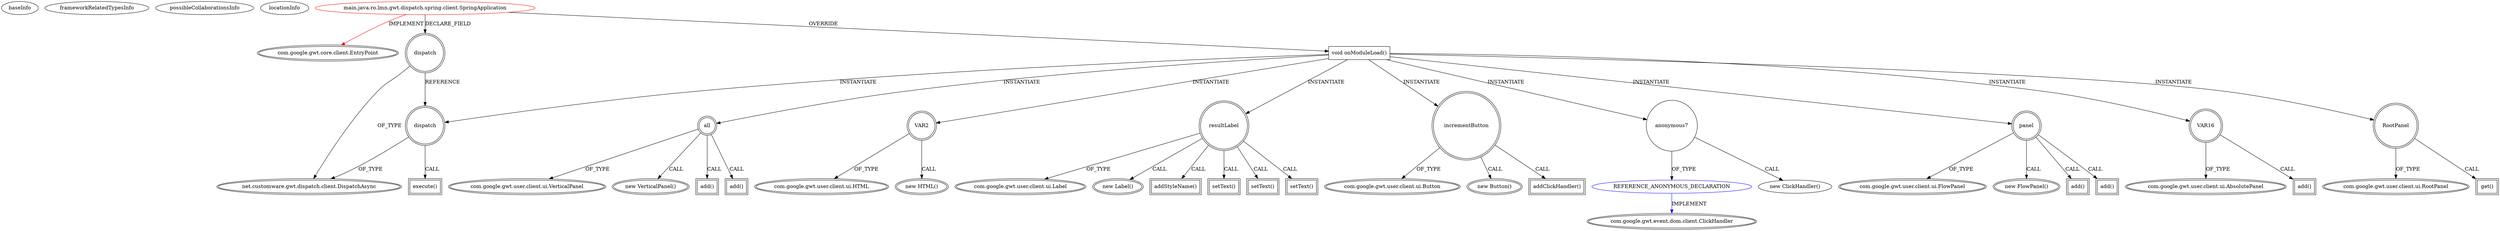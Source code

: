 digraph {
baseInfo[graphId=4434,category="extension_graph",isAnonymous=false,possibleRelation=true]
frameworkRelatedTypesInfo[0="com.google.gwt.core.client.EntryPoint"]
possibleCollaborationsInfo[0="4434~OVERRIDING_METHOD_DECLARATION-INSTANTIATION-~com.google.gwt.core.client.EntryPoint ~com.google.gwt.event.dom.client.ClickHandler ~false~true"]
locationInfo[projectName="rombert-gwt-dispatch-sample",filePath="/rombert-gwt-dispatch-sample/gwt-dispatch-sample-master/dispatch-sample-spring/src/main/java/ro/lmn/gwt/dispatch/spring/client/SpringApplication.java",contextSignature="SpringApplication",graphId="4434"]
0[label="main.java.ro.lmn.gwt.dispatch.spring.client.SpringApplication",vertexType="ROOT_CLIENT_CLASS_DECLARATION",isFrameworkType=false,color=red]
1[label="com.google.gwt.core.client.EntryPoint",vertexType="FRAMEWORK_INTERFACE_TYPE",isFrameworkType=true,peripheries=2]
2[label="dispatch",vertexType="FIELD_DECLARATION",isFrameworkType=true,peripheries=2,shape=circle]
3[label="net.customware.gwt.dispatch.client.DispatchAsync",vertexType="FRAMEWORK_INTERFACE_TYPE",isFrameworkType=true,peripheries=2]
4[label="void onModuleLoad()",vertexType="OVERRIDING_METHOD_DECLARATION",isFrameworkType=false,shape=box]
6[label="all",vertexType="VARIABLE_EXPRESION",isFrameworkType=true,peripheries=2,shape=circle]
7[label="com.google.gwt.user.client.ui.VerticalPanel",vertexType="FRAMEWORK_CLASS_TYPE",isFrameworkType=true,peripheries=2]
5[label="new VerticalPanel()",vertexType="CONSTRUCTOR_CALL",isFrameworkType=true,peripheries=2]
9[label="add()",vertexType="INSIDE_CALL",isFrameworkType=true,peripheries=2,shape=box]
11[label="VAR2",vertexType="VARIABLE_EXPRESION",isFrameworkType=true,peripheries=2,shape=circle]
12[label="com.google.gwt.user.client.ui.HTML",vertexType="FRAMEWORK_CLASS_TYPE",isFrameworkType=true,peripheries=2]
10[label="new HTML()",vertexType="CONSTRUCTOR_CALL",isFrameworkType=true,peripheries=2]
14[label="resultLabel",vertexType="VARIABLE_EXPRESION",isFrameworkType=true,peripheries=2,shape=circle]
15[label="com.google.gwt.user.client.ui.Label",vertexType="FRAMEWORK_CLASS_TYPE",isFrameworkType=true,peripheries=2]
13[label="new Label()",vertexType="CONSTRUCTOR_CALL",isFrameworkType=true,peripheries=2]
17[label="addStyleName()",vertexType="INSIDE_CALL",isFrameworkType=true,peripheries=2,shape=box]
19[label="incrementButton",vertexType="VARIABLE_EXPRESION",isFrameworkType=true,peripheries=2,shape=circle]
20[label="com.google.gwt.user.client.ui.Button",vertexType="FRAMEWORK_CLASS_TYPE",isFrameworkType=true,peripheries=2]
18[label="new Button()",vertexType="CONSTRUCTOR_CALL",isFrameworkType=true,peripheries=2]
22[label="addClickHandler()",vertexType="INSIDE_CALL",isFrameworkType=true,peripheries=2,shape=box]
24[label="anonymous7",vertexType="VARIABLE_EXPRESION",isFrameworkType=false,shape=circle]
25[label="REFERENCE_ANONYMOUS_DECLARATION",vertexType="REFERENCE_ANONYMOUS_DECLARATION",isFrameworkType=false,color=blue]
26[label="com.google.gwt.event.dom.client.ClickHandler",vertexType="FRAMEWORK_INTERFACE_TYPE",isFrameworkType=true,peripheries=2]
23[label="new ClickHandler()",vertexType="CONSTRUCTOR_CALL",isFrameworkType=false]
28[label="setText()",vertexType="INSIDE_CALL",isFrameworkType=true,peripheries=2,shape=box]
29[label="dispatch",vertexType="VARIABLE_EXPRESION",isFrameworkType=true,peripheries=2,shape=circle]
30[label="execute()",vertexType="INSIDE_CALL",isFrameworkType=true,peripheries=2,shape=box]
33[label="setText()",vertexType="INSIDE_CALL",isFrameworkType=true,peripheries=2,shape=box]
35[label="setText()",vertexType="INSIDE_CALL",isFrameworkType=true,peripheries=2,shape=box]
37[label="panel",vertexType="VARIABLE_EXPRESION",isFrameworkType=true,peripheries=2,shape=circle]
38[label="com.google.gwt.user.client.ui.FlowPanel",vertexType="FRAMEWORK_CLASS_TYPE",isFrameworkType=true,peripheries=2]
36[label="new FlowPanel()",vertexType="CONSTRUCTOR_CALL",isFrameworkType=true,peripheries=2]
40[label="add()",vertexType="INSIDE_CALL",isFrameworkType=true,peripheries=2,shape=box]
42[label="add()",vertexType="INSIDE_CALL",isFrameworkType=true,peripheries=2,shape=box]
44[label="add()",vertexType="INSIDE_CALL",isFrameworkType=true,peripheries=2,shape=box]
45[label="VAR16",vertexType="VARIABLE_EXPRESION",isFrameworkType=true,peripheries=2,shape=circle]
47[label="com.google.gwt.user.client.ui.AbsolutePanel",vertexType="FRAMEWORK_CLASS_TYPE",isFrameworkType=true,peripheries=2]
46[label="add()",vertexType="INSIDE_CALL",isFrameworkType=true,peripheries=2,shape=box]
48[label="RootPanel",vertexType="VARIABLE_EXPRESION",isFrameworkType=true,peripheries=2,shape=circle]
50[label="com.google.gwt.user.client.ui.RootPanel",vertexType="FRAMEWORK_CLASS_TYPE",isFrameworkType=true,peripheries=2]
49[label="get()",vertexType="INSIDE_CALL",isFrameworkType=true,peripheries=2,shape=box]
0->1[label="IMPLEMENT",color=red]
0->2[label="DECLARE_FIELD"]
2->3[label="OF_TYPE"]
0->4[label="OVERRIDE"]
4->6[label="INSTANTIATE"]
6->7[label="OF_TYPE"]
6->5[label="CALL"]
6->9[label="CALL"]
4->11[label="INSTANTIATE"]
11->12[label="OF_TYPE"]
11->10[label="CALL"]
4->14[label="INSTANTIATE"]
14->15[label="OF_TYPE"]
14->13[label="CALL"]
14->17[label="CALL"]
4->19[label="INSTANTIATE"]
19->20[label="OF_TYPE"]
19->18[label="CALL"]
19->22[label="CALL"]
4->24[label="INSTANTIATE"]
25->26[label="IMPLEMENT",color=blue]
24->25[label="OF_TYPE"]
24->23[label="CALL"]
14->28[label="CALL"]
4->29[label="INSTANTIATE"]
2->29[label="REFERENCE"]
29->3[label="OF_TYPE"]
29->30[label="CALL"]
14->33[label="CALL"]
14->35[label="CALL"]
4->37[label="INSTANTIATE"]
37->38[label="OF_TYPE"]
37->36[label="CALL"]
37->40[label="CALL"]
37->42[label="CALL"]
6->44[label="CALL"]
4->45[label="INSTANTIATE"]
45->47[label="OF_TYPE"]
45->46[label="CALL"]
4->48[label="INSTANTIATE"]
48->50[label="OF_TYPE"]
48->49[label="CALL"]
}
